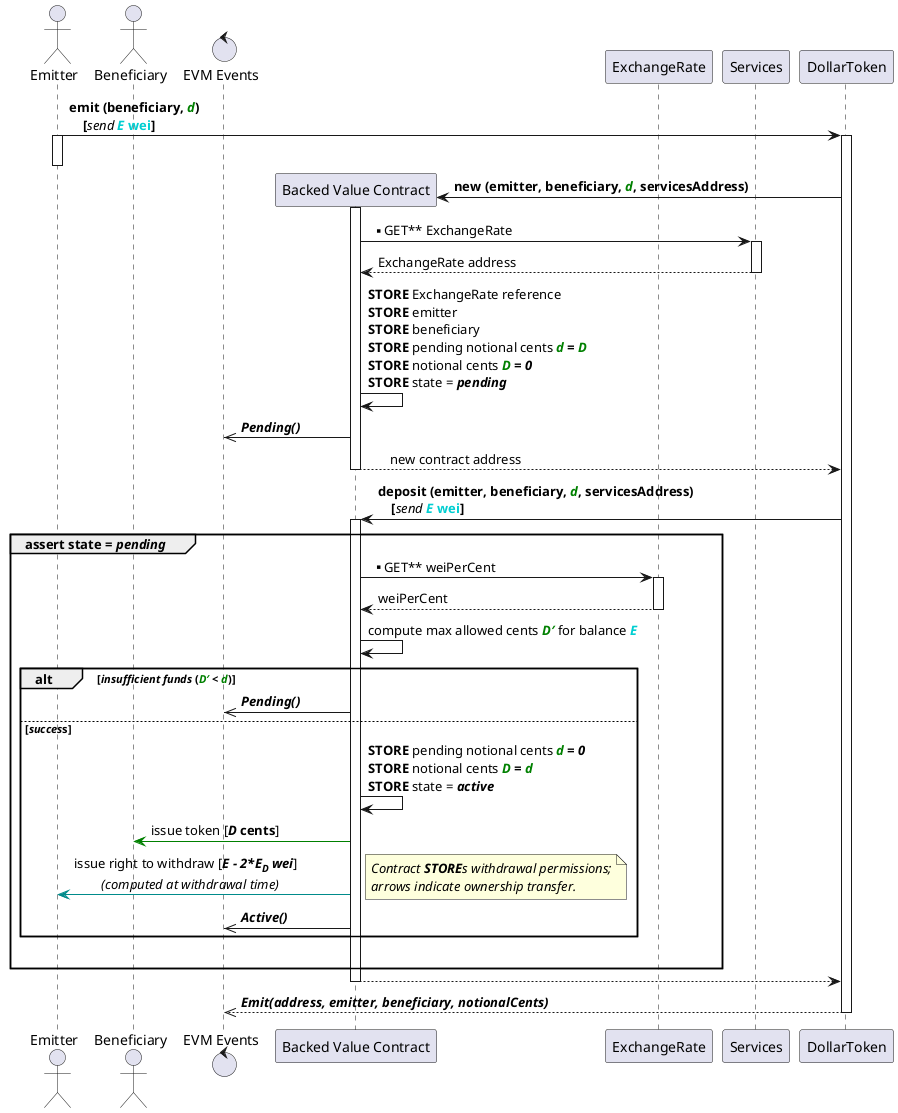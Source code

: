 @startuml

actor Emitter
actor Beneficiary
control "EVM Events" as Events

Emitter -> DollarToken : **emit (beneficiary, //<font color=green>d//)**\n    **[**//send//** <font color=darkturquoise>//E// wei</font>]**
activate Emitter
deactivate Emitter

create participant "Backed Value Contract" as BVC
participant ExchangeRate
participant Services
participant DollarToken

activate DollarToken

  DollarToken -> BVC : **new (emitter, beneficiary, //<font color=green>d//, servicesAddress)**
  activate BVC
    BVC -> Services : ** GET** ExchangeRate
    activate Services
      Services --> BVC : ExchangeRate address
    deactivate Services
    BVC -> BVC : **STORE** ExchangeRate reference\n**STORE** emitter\n**STORE** beneficiary\n**STORE** pending notional cents **//<font color=green>d</font> = <font color=green>D//**\n**STORE** notional cents **//<font color=green>D</font> = 0//**\n**STORE** state = **//pending//**

    BVC ->> Events : **//Pending()//**
    BVC --> DollarToken : \tnew contract address
  deactivate BVC


  DollarToken -> BVC : **deposit (emitter, beneficiary, //<font color=green>d//, servicesAddress)**\n    **[**//send//** <font color=darkturquoise>//E// wei</font>]**
  activate BVC
  group assert state = **//pending//**

    BVC -> ExchangeRate : ** GET** weiPerCent
    activate ExchangeRate
      ExchangeRate --> BVC : weiPerCent
    deactivate ExchangeRate

    BVC -> BVC : compute max allowed cents **//<font color=green>D′//** for balance **//<font color=darkturquoise>E//**
    alt //insufficient funds// (//<font color=green>D′// < //<font color=green>d//)
      BVC ->> Events : **//Pending()//**
    else //succes//s
      BVC -> BVC : **STORE** pending notional cents **//<font color=green>d</font> = 0//**\n**STORE** notional cents **//<font color=green>D</font> = <font color=green>d//**\n**STORE** state = **//active//**

      BVC -[#green]> Beneficiary : issue token [**//D// cents**]
      BVC -[#darkcyan]> Emitter : issue right to withdraw [**//E - 2*E<sub>D</sub> wei//**]\n\t//(computed at withdrawal time)//

      note right
      //Contract **STORE**s withdrawal permissions;//
      //arrows indicate ownership transfer.//
      end note

      BVC ->> Events : **//Active()//**
    end
    |||

  end
  BVC --> DollarToken
  deactivate BVC

  DollarToken -->> Events : **//Emit(address, emitter, beneficiary, notionalCents)//**
deactivate DollarToken

@enduml
